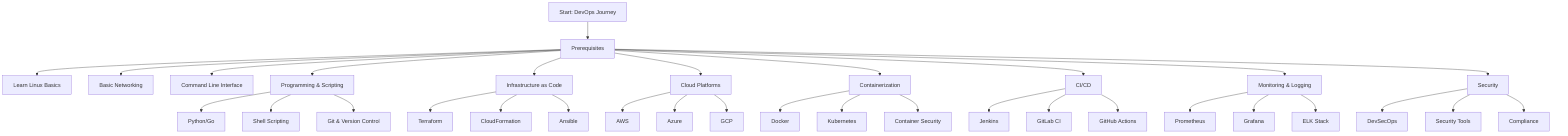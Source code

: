 graph TD
    A[Start: DevOps Journey] --> B[Prerequisites]
    
    B --> B1[Learn Linux Basics]
    B --> B2[Basic Networking]
    B --> B3[Command Line Interface]
    
    B --> C[Programming & Scripting]
    C --> C1[Python/Go]
    C --> C2[Shell Scripting]
    C --> C3[Git & Version Control]
    
    B --> D[Infrastructure as Code]
    D --> D1[Terraform]
    D --> D2[CloudFormation]
    D --> D3[Ansible]
    
    B --> E[Cloud Platforms]
    E --> E1[AWS]
    E --> E2[Azure]
    E --> E3[GCP]
    
    B --> F[Containerization]
    F --> F1[Docker]
    F --> F2[Kubernetes]
    F --> F3[Container Security]
    
    B --> G[CI/CD]
    G --> G1[Jenkins]
    G --> G2[GitLab CI]
    G --> G3[GitHub Actions]
    
    B --> H[Monitoring & Logging]
    H --> H1[Prometheus]
    H --> H2[Grafana]
    H --> H3[ELK Stack]
    
    B --> I[Security]
    I --> I1[DevSecOps]
    I --> I2[Security Tools]
    I --> I3[Compliance]
